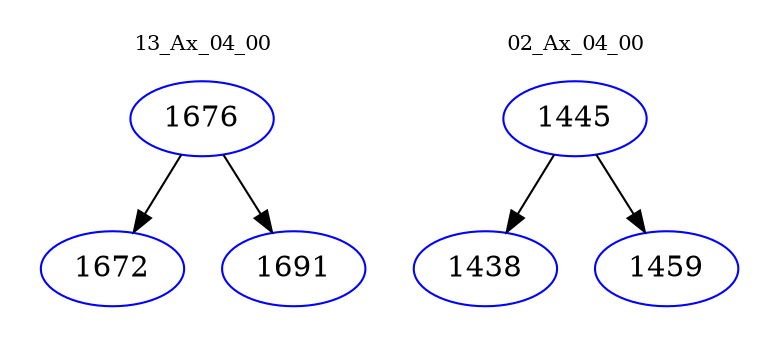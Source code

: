 digraph{
subgraph cluster_0 {
color = white
label = "13_Ax_04_00";
fontsize=10;
T0_1676 [label="1676", color="blue"]
T0_1676 -> T0_1672 [color="black"]
T0_1672 [label="1672", color="blue"]
T0_1676 -> T0_1691 [color="black"]
T0_1691 [label="1691", color="blue"]
}
subgraph cluster_1 {
color = white
label = "02_Ax_04_00";
fontsize=10;
T1_1445 [label="1445", color="blue"]
T1_1445 -> T1_1438 [color="black"]
T1_1438 [label="1438", color="blue"]
T1_1445 -> T1_1459 [color="black"]
T1_1459 [label="1459", color="blue"]
}
}
